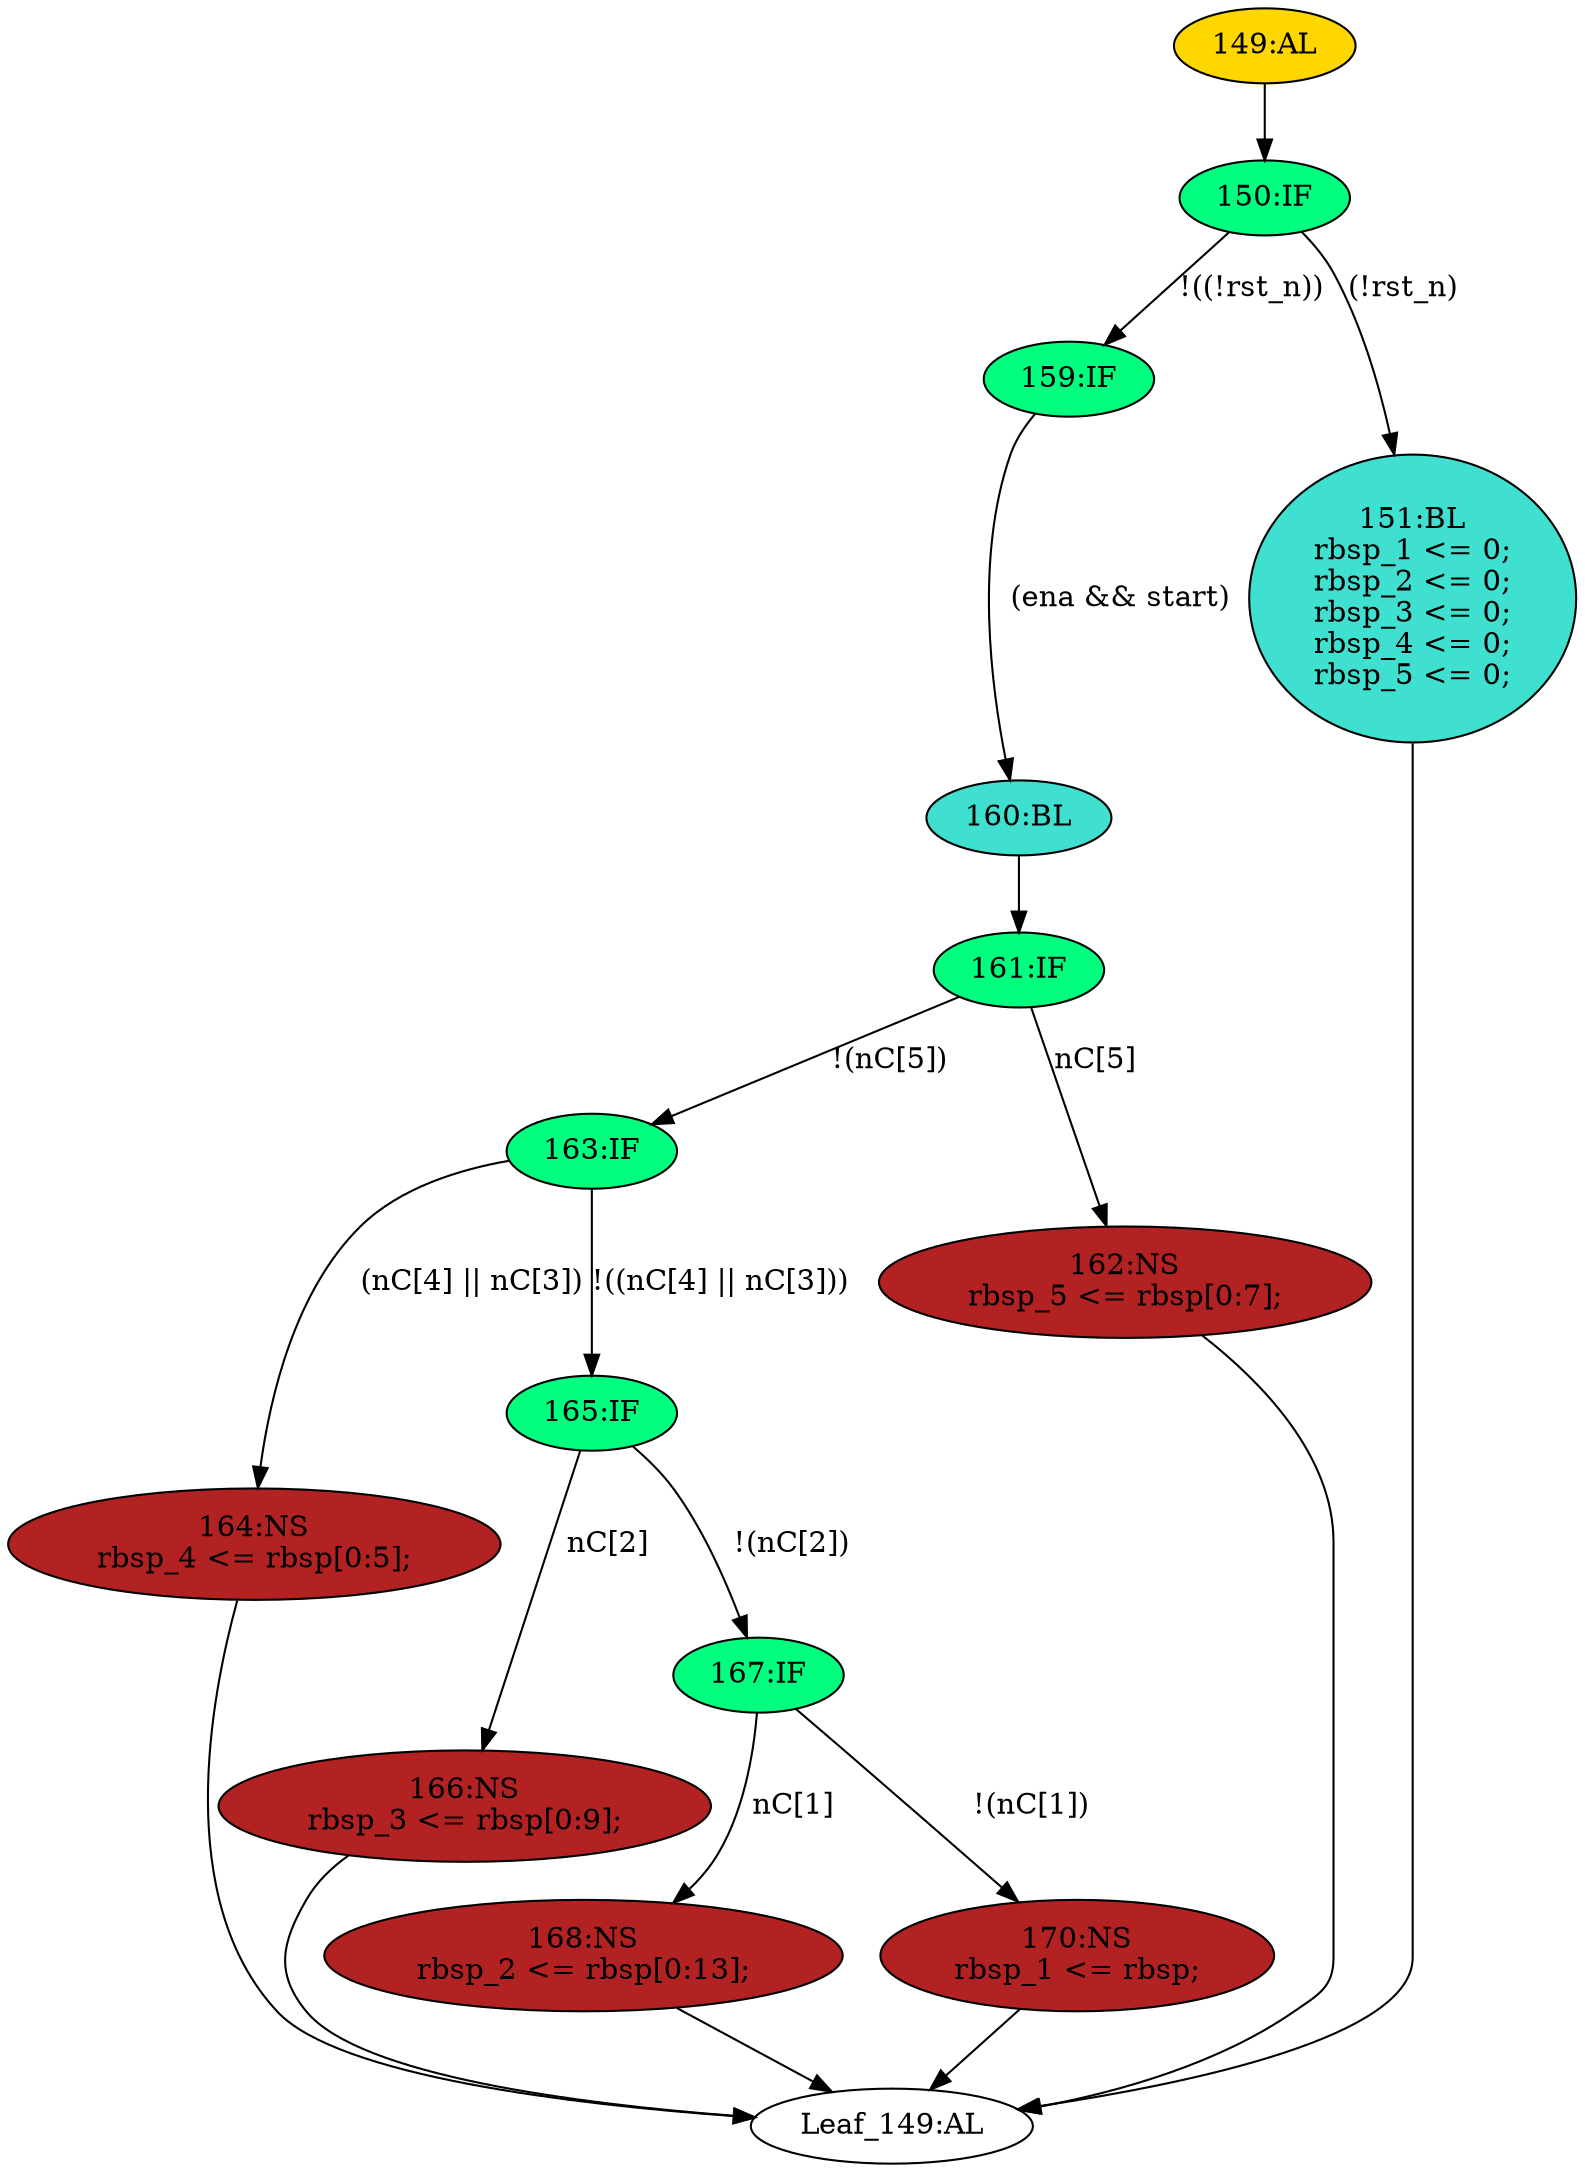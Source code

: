 strict digraph "" {
	node [label="\N"];
	"Leaf_149:AL"	 [def_var="['rbsp_4', 'rbsp_5', 'rbsp_2', 'rbsp_3', 'rbsp_1']",
		label="Leaf_149:AL"];
	"166:NS"	 [ast="<pyverilog.vparser.ast.NonblockingSubstitution object at 0x7f1f9673e190>",
		fillcolor=firebrick,
		label="166:NS
rbsp_3 <= rbsp[0:9];",
		statements="[<pyverilog.vparser.ast.NonblockingSubstitution object at 0x7f1f9673e190>]",
		style=filled,
		typ=NonblockingSubstitution];
	"166:NS" -> "Leaf_149:AL"	 [cond="[]",
		lineno=None];
	"161:IF"	 [ast="<pyverilog.vparser.ast.IfStatement object at 0x7f1f9673eb90>",
		fillcolor=springgreen,
		label="161:IF",
		statements="[]",
		style=filled,
		typ=IfStatement];
	"163:IF"	 [ast="<pyverilog.vparser.ast.IfStatement object at 0x7f1f9673ebd0>",
		fillcolor=springgreen,
		label="163:IF",
		statements="[]",
		style=filled,
		typ=IfStatement];
	"161:IF" -> "163:IF"	 [cond="['nC']",
		label="!(nC[5])",
		lineno=161];
	"162:NS"	 [ast="<pyverilog.vparser.ast.NonblockingSubstitution object at 0x7f1f96734550>",
		fillcolor=firebrick,
		label="162:NS
rbsp_5 <= rbsp[0:7];",
		statements="[<pyverilog.vparser.ast.NonblockingSubstitution object at 0x7f1f96734550>]",
		style=filled,
		typ=NonblockingSubstitution];
	"161:IF" -> "162:NS"	 [cond="['nC']",
		label="nC[5]",
		lineno=161];
	"159:IF"	 [ast="<pyverilog.vparser.ast.IfStatement object at 0x7f1f968b9b50>",
		fillcolor=springgreen,
		label="159:IF",
		statements="[]",
		style=filled,
		typ=IfStatement];
	"160:BL"	 [ast="<pyverilog.vparser.ast.Block object at 0x7f1f9673eb50>",
		fillcolor=turquoise,
		label="160:BL",
		statements="[]",
		style=filled,
		typ=Block];
	"159:IF" -> "160:BL"	 [cond="['ena', 'start']",
		label="(ena && start)",
		lineno=159];
	"164:NS"	 [ast="<pyverilog.vparser.ast.NonblockingSubstitution object at 0x7f1f96734190>",
		fillcolor=firebrick,
		label="164:NS
rbsp_4 <= rbsp[0:5];",
		statements="[<pyverilog.vparser.ast.NonblockingSubstitution object at 0x7f1f96734190>]",
		style=filled,
		typ=NonblockingSubstitution];
	"163:IF" -> "164:NS"	 [cond="['nC', 'nC']",
		label="(nC[4] || nC[3])",
		lineno=163];
	"165:IF"	 [ast="<pyverilog.vparser.ast.IfStatement object at 0x7f1f9673ec10>",
		fillcolor=springgreen,
		label="165:IF",
		statements="[]",
		style=filled,
		typ=IfStatement];
	"163:IF" -> "165:IF"	 [cond="['nC', 'nC']",
		label="!((nC[4] || nC[3]))",
		lineno=163];
	"168:NS"	 [ast="<pyverilog.vparser.ast.NonblockingSubstitution object at 0x7f1f9673edd0>",
		fillcolor=firebrick,
		label="168:NS
rbsp_2 <= rbsp[0:13];",
		statements="[<pyverilog.vparser.ast.NonblockingSubstitution object at 0x7f1f9673edd0>]",
		style=filled,
		typ=NonblockingSubstitution];
	"168:NS" -> "Leaf_149:AL"	 [cond="[]",
		lineno=None];
	"162:NS" -> "Leaf_149:AL"	 [cond="[]",
		lineno=None];
	"160:BL" -> "161:IF"	 [cond="[]",
		lineno=None];
	"167:IF"	 [ast="<pyverilog.vparser.ast.IfStatement object at 0x7f1f9673ec50>",
		fillcolor=springgreen,
		label="167:IF",
		statements="[]",
		style=filled,
		typ=IfStatement];
	"167:IF" -> "168:NS"	 [cond="['nC']",
		label="nC[1]",
		lineno=167];
	"170:NS"	 [ast="<pyverilog.vparser.ast.NonblockingSubstitution object at 0x7f1f9673ec90>",
		fillcolor=firebrick,
		label="170:NS
rbsp_1 <= rbsp;",
		statements="[<pyverilog.vparser.ast.NonblockingSubstitution object at 0x7f1f9673ec90>]",
		style=filled,
		typ=NonblockingSubstitution];
	"167:IF" -> "170:NS"	 [cond="['nC']",
		label="!(nC[1])",
		lineno=167];
	"150:IF"	 [ast="<pyverilog.vparser.ast.IfStatement object at 0x7f1f967348d0>",
		fillcolor=springgreen,
		label="150:IF",
		statements="[]",
		style=filled,
		typ=IfStatement];
	"150:IF" -> "159:IF"	 [cond="['rst_n']",
		label="!((!rst_n))",
		lineno=150];
	"151:BL"	 [ast="<pyverilog.vparser.ast.Block object at 0x7f1f9673ead0>",
		fillcolor=turquoise,
		label="151:BL
rbsp_1 <= 0;
rbsp_2 <= 0;
rbsp_3 <= 0;
rbsp_4 <= 0;
rbsp_5 <= 0;",
		statements="[<pyverilog.vparser.ast.NonblockingSubstitution object at 0x7f1f9673e490>, <pyverilog.vparser.ast.NonblockingSubstitution object \
at 0x7f1f9673e5d0>, <pyverilog.vparser.ast.NonblockingSubstitution object at 0x7f1f9673e710>, <pyverilog.vparser.ast.NonblockingSubstitution \
object at 0x7f1f9673e850>, <pyverilog.vparser.ast.NonblockingSubstitution object at 0x7f1f9673e990>]",
		style=filled,
		typ=Block];
	"150:IF" -> "151:BL"	 [cond="['rst_n']",
		label="(!rst_n)",
		lineno=150];
	"164:NS" -> "Leaf_149:AL"	 [cond="[]",
		lineno=None];
	"170:NS" -> "Leaf_149:AL"	 [cond="[]",
		lineno=None];
	"151:BL" -> "Leaf_149:AL"	 [cond="[]",
		lineno=None];
	"149:AL"	 [ast="<pyverilog.vparser.ast.Always object at 0x7f1f96734990>",
		clk_sens=False,
		fillcolor=gold,
		label="149:AL",
		sens="['clk', 'rst_n']",
		statements="[]",
		style=filled,
		typ=Always,
		use_var="['rbsp', 'rst_n', 'nC', 'start', 'ena']"];
	"149:AL" -> "150:IF"	 [cond="[]",
		lineno=None];
	"165:IF" -> "166:NS"	 [cond="['nC']",
		label="nC[2]",
		lineno=165];
	"165:IF" -> "167:IF"	 [cond="['nC']",
		label="!(nC[2])",
		lineno=165];
}
